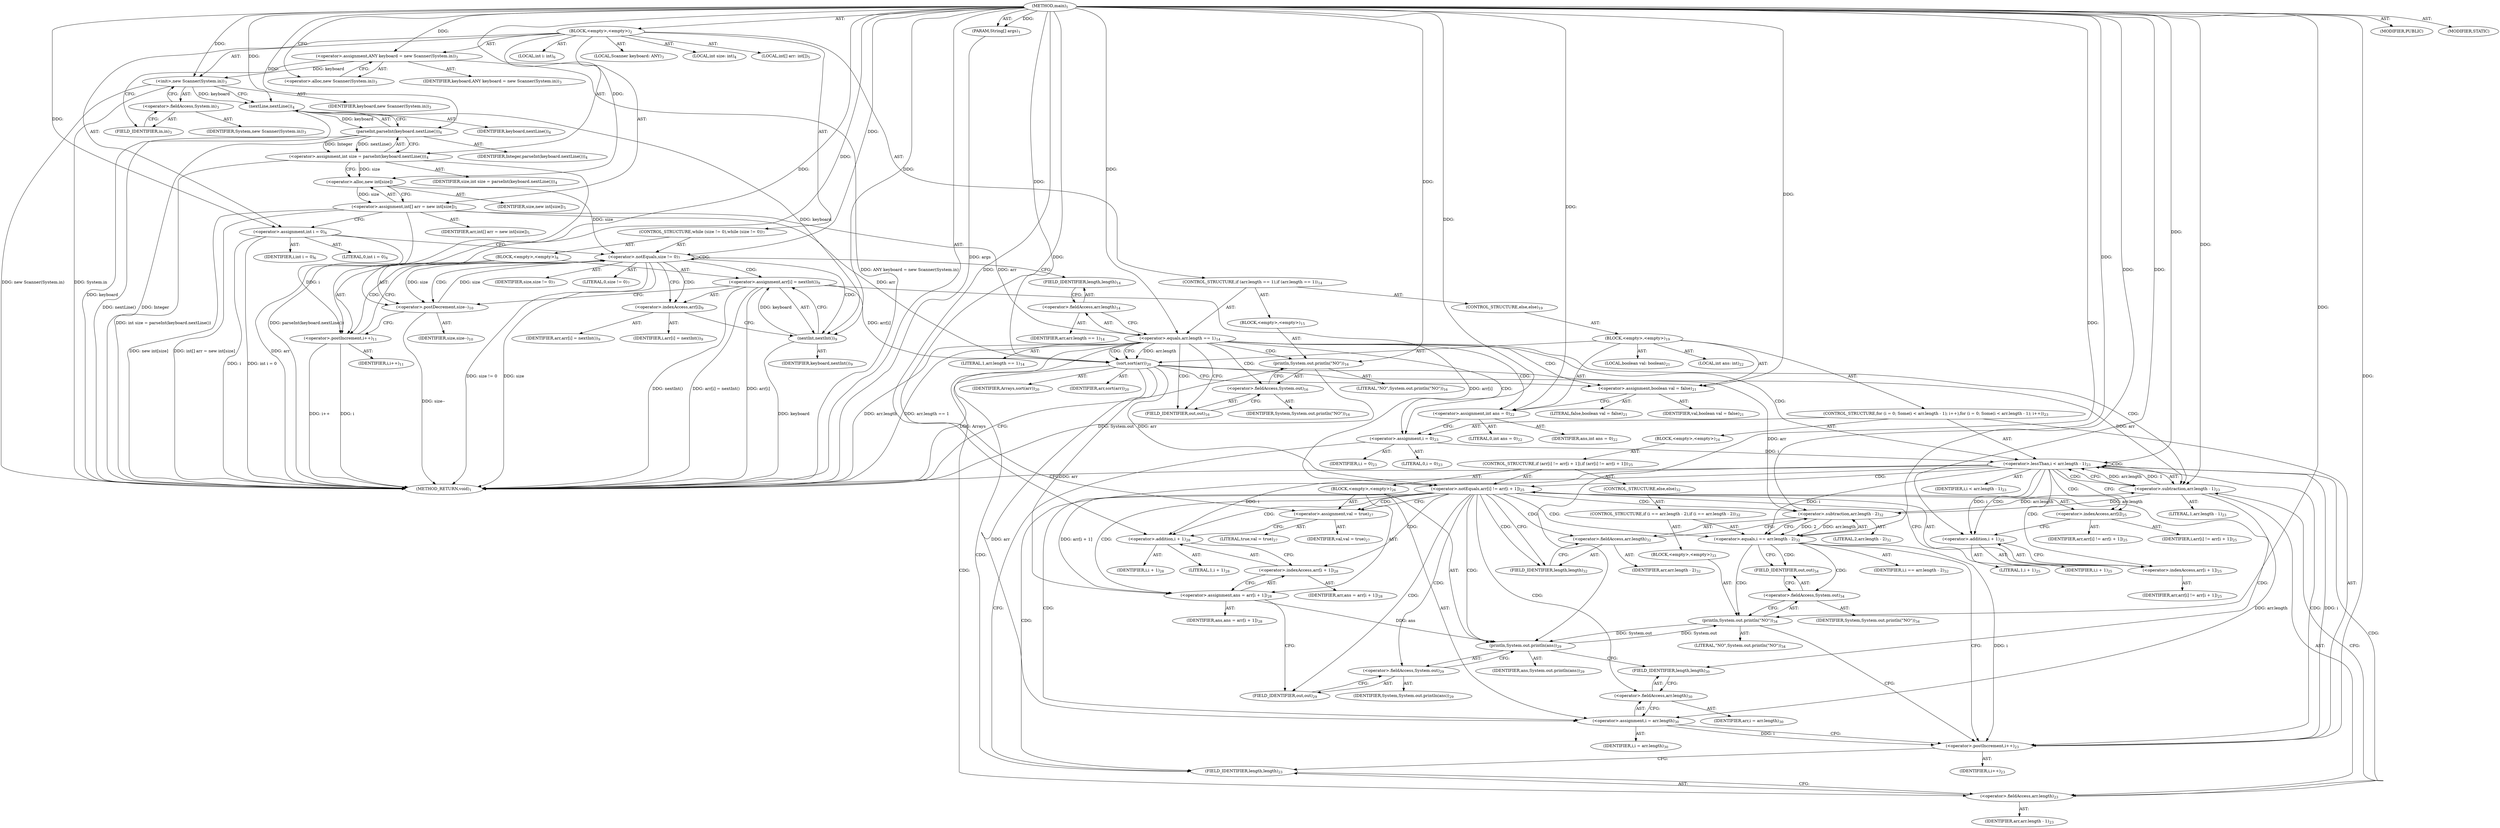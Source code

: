 digraph "main" {  
"19" [label = <(METHOD,main)<SUB>1</SUB>> ]
"20" [label = <(PARAM,String[] args)<SUB>1</SUB>> ]
"21" [label = <(BLOCK,&lt;empty&gt;,&lt;empty&gt;)<SUB>2</SUB>> ]
"4" [label = <(LOCAL,Scanner keyboard: ANY)<SUB>3</SUB>> ]
"22" [label = <(&lt;operator&gt;.assignment,ANY keyboard = new Scanner(System.in))<SUB>3</SUB>> ]
"23" [label = <(IDENTIFIER,keyboard,ANY keyboard = new Scanner(System.in))<SUB>3</SUB>> ]
"24" [label = <(&lt;operator&gt;.alloc,new Scanner(System.in))<SUB>3</SUB>> ]
"25" [label = <(&lt;init&gt;,new Scanner(System.in))<SUB>3</SUB>> ]
"3" [label = <(IDENTIFIER,keyboard,new Scanner(System.in))<SUB>3</SUB>> ]
"26" [label = <(&lt;operator&gt;.fieldAccess,System.in)<SUB>3</SUB>> ]
"27" [label = <(IDENTIFIER,System,new Scanner(System.in))<SUB>3</SUB>> ]
"28" [label = <(FIELD_IDENTIFIER,in,in)<SUB>3</SUB>> ]
"29" [label = <(LOCAL,int size: int)<SUB>4</SUB>> ]
"30" [label = <(&lt;operator&gt;.assignment,int size = parseInt(keyboard.nextLine()))<SUB>4</SUB>> ]
"31" [label = <(IDENTIFIER,size,int size = parseInt(keyboard.nextLine()))<SUB>4</SUB>> ]
"32" [label = <(parseInt,parseInt(keyboard.nextLine()))<SUB>4</SUB>> ]
"33" [label = <(IDENTIFIER,Integer,parseInt(keyboard.nextLine()))<SUB>4</SUB>> ]
"34" [label = <(nextLine,nextLine())<SUB>4</SUB>> ]
"35" [label = <(IDENTIFIER,keyboard,nextLine())<SUB>4</SUB>> ]
"36" [label = <(LOCAL,int[] arr: int[])<SUB>5</SUB>> ]
"37" [label = <(&lt;operator&gt;.assignment,int[] arr = new int[size])<SUB>5</SUB>> ]
"38" [label = <(IDENTIFIER,arr,int[] arr = new int[size])<SUB>5</SUB>> ]
"39" [label = <(&lt;operator&gt;.alloc,new int[size])> ]
"40" [label = <(IDENTIFIER,size,new int[size])<SUB>5</SUB>> ]
"41" [label = <(LOCAL,int i: int)<SUB>6</SUB>> ]
"42" [label = <(&lt;operator&gt;.assignment,int i = 0)<SUB>6</SUB>> ]
"43" [label = <(IDENTIFIER,i,int i = 0)<SUB>6</SUB>> ]
"44" [label = <(LITERAL,0,int i = 0)<SUB>6</SUB>> ]
"45" [label = <(CONTROL_STRUCTURE,while (size != 0),while (size != 0))<SUB>7</SUB>> ]
"46" [label = <(&lt;operator&gt;.notEquals,size != 0)<SUB>7</SUB>> ]
"47" [label = <(IDENTIFIER,size,size != 0)<SUB>7</SUB>> ]
"48" [label = <(LITERAL,0,size != 0)<SUB>7</SUB>> ]
"49" [label = <(BLOCK,&lt;empty&gt;,&lt;empty&gt;)<SUB>8</SUB>> ]
"50" [label = <(&lt;operator&gt;.assignment,arr[i] = nextInt())<SUB>9</SUB>> ]
"51" [label = <(&lt;operator&gt;.indexAccess,arr[i])<SUB>9</SUB>> ]
"52" [label = <(IDENTIFIER,arr,arr[i] = nextInt())<SUB>9</SUB>> ]
"53" [label = <(IDENTIFIER,i,arr[i] = nextInt())<SUB>9</SUB>> ]
"54" [label = <(nextInt,nextInt())<SUB>9</SUB>> ]
"55" [label = <(IDENTIFIER,keyboard,nextInt())<SUB>9</SUB>> ]
"56" [label = <(&lt;operator&gt;.postDecrement,size--)<SUB>10</SUB>> ]
"57" [label = <(IDENTIFIER,size,size--)<SUB>10</SUB>> ]
"58" [label = <(&lt;operator&gt;.postIncrement,i++)<SUB>11</SUB>> ]
"59" [label = <(IDENTIFIER,i,i++)<SUB>11</SUB>> ]
"60" [label = <(CONTROL_STRUCTURE,if (arr.length == 1),if (arr.length == 1))<SUB>14</SUB>> ]
"61" [label = <(&lt;operator&gt;.equals,arr.length == 1)<SUB>14</SUB>> ]
"62" [label = <(&lt;operator&gt;.fieldAccess,arr.length)<SUB>14</SUB>> ]
"63" [label = <(IDENTIFIER,arr,arr.length == 1)<SUB>14</SUB>> ]
"64" [label = <(FIELD_IDENTIFIER,length,length)<SUB>14</SUB>> ]
"65" [label = <(LITERAL,1,arr.length == 1)<SUB>14</SUB>> ]
"66" [label = <(BLOCK,&lt;empty&gt;,&lt;empty&gt;)<SUB>15</SUB>> ]
"67" [label = <(println,System.out.println(&quot;NO&quot;))<SUB>16</SUB>> ]
"68" [label = <(&lt;operator&gt;.fieldAccess,System.out)<SUB>16</SUB>> ]
"69" [label = <(IDENTIFIER,System,System.out.println(&quot;NO&quot;))<SUB>16</SUB>> ]
"70" [label = <(FIELD_IDENTIFIER,out,out)<SUB>16</SUB>> ]
"71" [label = <(LITERAL,&quot;NO&quot;,System.out.println(&quot;NO&quot;))<SUB>16</SUB>> ]
"72" [label = <(CONTROL_STRUCTURE,else,else)<SUB>19</SUB>> ]
"73" [label = <(BLOCK,&lt;empty&gt;,&lt;empty&gt;)<SUB>19</SUB>> ]
"74" [label = <(sort,sort(arr))<SUB>20</SUB>> ]
"75" [label = <(IDENTIFIER,Arrays,sort(arr))<SUB>20</SUB>> ]
"76" [label = <(IDENTIFIER,arr,sort(arr))<SUB>20</SUB>> ]
"77" [label = <(LOCAL,boolean val: boolean)<SUB>21</SUB>> ]
"78" [label = <(&lt;operator&gt;.assignment,boolean val = false)<SUB>21</SUB>> ]
"79" [label = <(IDENTIFIER,val,boolean val = false)<SUB>21</SUB>> ]
"80" [label = <(LITERAL,false,boolean val = false)<SUB>21</SUB>> ]
"81" [label = <(LOCAL,int ans: int)<SUB>22</SUB>> ]
"82" [label = <(&lt;operator&gt;.assignment,int ans = 0)<SUB>22</SUB>> ]
"83" [label = <(IDENTIFIER,ans,int ans = 0)<SUB>22</SUB>> ]
"84" [label = <(LITERAL,0,int ans = 0)<SUB>22</SUB>> ]
"85" [label = <(CONTROL_STRUCTURE,for (i = 0; Some(i &lt; arr.length - 1); i++),for (i = 0; Some(i &lt; arr.length - 1); i++))<SUB>23</SUB>> ]
"86" [label = <(&lt;operator&gt;.assignment,i = 0)<SUB>23</SUB>> ]
"87" [label = <(IDENTIFIER,i,i = 0)<SUB>23</SUB>> ]
"88" [label = <(LITERAL,0,i = 0)<SUB>23</SUB>> ]
"89" [label = <(&lt;operator&gt;.lessThan,i &lt; arr.length - 1)<SUB>23</SUB>> ]
"90" [label = <(IDENTIFIER,i,i &lt; arr.length - 1)<SUB>23</SUB>> ]
"91" [label = <(&lt;operator&gt;.subtraction,arr.length - 1)<SUB>23</SUB>> ]
"92" [label = <(&lt;operator&gt;.fieldAccess,arr.length)<SUB>23</SUB>> ]
"93" [label = <(IDENTIFIER,arr,arr.length - 1)<SUB>23</SUB>> ]
"94" [label = <(FIELD_IDENTIFIER,length,length)<SUB>23</SUB>> ]
"95" [label = <(LITERAL,1,arr.length - 1)<SUB>23</SUB>> ]
"96" [label = <(&lt;operator&gt;.postIncrement,i++)<SUB>23</SUB>> ]
"97" [label = <(IDENTIFIER,i,i++)<SUB>23</SUB>> ]
"98" [label = <(BLOCK,&lt;empty&gt;,&lt;empty&gt;)<SUB>24</SUB>> ]
"99" [label = <(CONTROL_STRUCTURE,if (arr[i] != arr[i + 1]),if (arr[i] != arr[i + 1]))<SUB>25</SUB>> ]
"100" [label = <(&lt;operator&gt;.notEquals,arr[i] != arr[i + 1])<SUB>25</SUB>> ]
"101" [label = <(&lt;operator&gt;.indexAccess,arr[i])<SUB>25</SUB>> ]
"102" [label = <(IDENTIFIER,arr,arr[i] != arr[i + 1])<SUB>25</SUB>> ]
"103" [label = <(IDENTIFIER,i,arr[i] != arr[i + 1])<SUB>25</SUB>> ]
"104" [label = <(&lt;operator&gt;.indexAccess,arr[i + 1])<SUB>25</SUB>> ]
"105" [label = <(IDENTIFIER,arr,arr[i] != arr[i + 1])<SUB>25</SUB>> ]
"106" [label = <(&lt;operator&gt;.addition,i + 1)<SUB>25</SUB>> ]
"107" [label = <(IDENTIFIER,i,i + 1)<SUB>25</SUB>> ]
"108" [label = <(LITERAL,1,i + 1)<SUB>25</SUB>> ]
"109" [label = <(BLOCK,&lt;empty&gt;,&lt;empty&gt;)<SUB>26</SUB>> ]
"110" [label = <(&lt;operator&gt;.assignment,val = true)<SUB>27</SUB>> ]
"111" [label = <(IDENTIFIER,val,val = true)<SUB>27</SUB>> ]
"112" [label = <(LITERAL,true,val = true)<SUB>27</SUB>> ]
"113" [label = <(&lt;operator&gt;.assignment,ans = arr[i + 1])<SUB>28</SUB>> ]
"114" [label = <(IDENTIFIER,ans,ans = arr[i + 1])<SUB>28</SUB>> ]
"115" [label = <(&lt;operator&gt;.indexAccess,arr[i + 1])<SUB>28</SUB>> ]
"116" [label = <(IDENTIFIER,arr,ans = arr[i + 1])<SUB>28</SUB>> ]
"117" [label = <(&lt;operator&gt;.addition,i + 1)<SUB>28</SUB>> ]
"118" [label = <(IDENTIFIER,i,i + 1)<SUB>28</SUB>> ]
"119" [label = <(LITERAL,1,i + 1)<SUB>28</SUB>> ]
"120" [label = <(println,System.out.println(ans))<SUB>29</SUB>> ]
"121" [label = <(&lt;operator&gt;.fieldAccess,System.out)<SUB>29</SUB>> ]
"122" [label = <(IDENTIFIER,System,System.out.println(ans))<SUB>29</SUB>> ]
"123" [label = <(FIELD_IDENTIFIER,out,out)<SUB>29</SUB>> ]
"124" [label = <(IDENTIFIER,ans,System.out.println(ans))<SUB>29</SUB>> ]
"125" [label = <(&lt;operator&gt;.assignment,i = arr.length)<SUB>30</SUB>> ]
"126" [label = <(IDENTIFIER,i,i = arr.length)<SUB>30</SUB>> ]
"127" [label = <(&lt;operator&gt;.fieldAccess,arr.length)<SUB>30</SUB>> ]
"128" [label = <(IDENTIFIER,arr,i = arr.length)<SUB>30</SUB>> ]
"129" [label = <(FIELD_IDENTIFIER,length,length)<SUB>30</SUB>> ]
"130" [label = <(CONTROL_STRUCTURE,else,else)<SUB>32</SUB>> ]
"131" [label = <(CONTROL_STRUCTURE,if (i == arr.length - 2),if (i == arr.length - 2))<SUB>32</SUB>> ]
"132" [label = <(&lt;operator&gt;.equals,i == arr.length - 2)<SUB>32</SUB>> ]
"133" [label = <(IDENTIFIER,i,i == arr.length - 2)<SUB>32</SUB>> ]
"134" [label = <(&lt;operator&gt;.subtraction,arr.length - 2)<SUB>32</SUB>> ]
"135" [label = <(&lt;operator&gt;.fieldAccess,arr.length)<SUB>32</SUB>> ]
"136" [label = <(IDENTIFIER,arr,arr.length - 2)<SUB>32</SUB>> ]
"137" [label = <(FIELD_IDENTIFIER,length,length)<SUB>32</SUB>> ]
"138" [label = <(LITERAL,2,arr.length - 2)<SUB>32</SUB>> ]
"139" [label = <(BLOCK,&lt;empty&gt;,&lt;empty&gt;)<SUB>33</SUB>> ]
"140" [label = <(println,System.out.println(&quot;NO&quot;))<SUB>34</SUB>> ]
"141" [label = <(&lt;operator&gt;.fieldAccess,System.out)<SUB>34</SUB>> ]
"142" [label = <(IDENTIFIER,System,System.out.println(&quot;NO&quot;))<SUB>34</SUB>> ]
"143" [label = <(FIELD_IDENTIFIER,out,out)<SUB>34</SUB>> ]
"144" [label = <(LITERAL,&quot;NO&quot;,System.out.println(&quot;NO&quot;))<SUB>34</SUB>> ]
"145" [label = <(MODIFIER,PUBLIC)> ]
"146" [label = <(MODIFIER,STATIC)> ]
"147" [label = <(METHOD_RETURN,void)<SUB>1</SUB>> ]
  "19" -> "20"  [ label = "AST: "] 
  "19" -> "21"  [ label = "AST: "] 
  "19" -> "145"  [ label = "AST: "] 
  "19" -> "146"  [ label = "AST: "] 
  "19" -> "147"  [ label = "AST: "] 
  "21" -> "4"  [ label = "AST: "] 
  "21" -> "22"  [ label = "AST: "] 
  "21" -> "25"  [ label = "AST: "] 
  "21" -> "29"  [ label = "AST: "] 
  "21" -> "30"  [ label = "AST: "] 
  "21" -> "36"  [ label = "AST: "] 
  "21" -> "37"  [ label = "AST: "] 
  "21" -> "41"  [ label = "AST: "] 
  "21" -> "42"  [ label = "AST: "] 
  "21" -> "45"  [ label = "AST: "] 
  "21" -> "60"  [ label = "AST: "] 
  "22" -> "23"  [ label = "AST: "] 
  "22" -> "24"  [ label = "AST: "] 
  "25" -> "3"  [ label = "AST: "] 
  "25" -> "26"  [ label = "AST: "] 
  "26" -> "27"  [ label = "AST: "] 
  "26" -> "28"  [ label = "AST: "] 
  "30" -> "31"  [ label = "AST: "] 
  "30" -> "32"  [ label = "AST: "] 
  "32" -> "33"  [ label = "AST: "] 
  "32" -> "34"  [ label = "AST: "] 
  "34" -> "35"  [ label = "AST: "] 
  "37" -> "38"  [ label = "AST: "] 
  "37" -> "39"  [ label = "AST: "] 
  "39" -> "40"  [ label = "AST: "] 
  "42" -> "43"  [ label = "AST: "] 
  "42" -> "44"  [ label = "AST: "] 
  "45" -> "46"  [ label = "AST: "] 
  "45" -> "49"  [ label = "AST: "] 
  "46" -> "47"  [ label = "AST: "] 
  "46" -> "48"  [ label = "AST: "] 
  "49" -> "50"  [ label = "AST: "] 
  "49" -> "56"  [ label = "AST: "] 
  "49" -> "58"  [ label = "AST: "] 
  "50" -> "51"  [ label = "AST: "] 
  "50" -> "54"  [ label = "AST: "] 
  "51" -> "52"  [ label = "AST: "] 
  "51" -> "53"  [ label = "AST: "] 
  "54" -> "55"  [ label = "AST: "] 
  "56" -> "57"  [ label = "AST: "] 
  "58" -> "59"  [ label = "AST: "] 
  "60" -> "61"  [ label = "AST: "] 
  "60" -> "66"  [ label = "AST: "] 
  "60" -> "72"  [ label = "AST: "] 
  "61" -> "62"  [ label = "AST: "] 
  "61" -> "65"  [ label = "AST: "] 
  "62" -> "63"  [ label = "AST: "] 
  "62" -> "64"  [ label = "AST: "] 
  "66" -> "67"  [ label = "AST: "] 
  "67" -> "68"  [ label = "AST: "] 
  "67" -> "71"  [ label = "AST: "] 
  "68" -> "69"  [ label = "AST: "] 
  "68" -> "70"  [ label = "AST: "] 
  "72" -> "73"  [ label = "AST: "] 
  "73" -> "74"  [ label = "AST: "] 
  "73" -> "77"  [ label = "AST: "] 
  "73" -> "78"  [ label = "AST: "] 
  "73" -> "81"  [ label = "AST: "] 
  "73" -> "82"  [ label = "AST: "] 
  "73" -> "85"  [ label = "AST: "] 
  "74" -> "75"  [ label = "AST: "] 
  "74" -> "76"  [ label = "AST: "] 
  "78" -> "79"  [ label = "AST: "] 
  "78" -> "80"  [ label = "AST: "] 
  "82" -> "83"  [ label = "AST: "] 
  "82" -> "84"  [ label = "AST: "] 
  "85" -> "86"  [ label = "AST: "] 
  "85" -> "89"  [ label = "AST: "] 
  "85" -> "96"  [ label = "AST: "] 
  "85" -> "98"  [ label = "AST: "] 
  "86" -> "87"  [ label = "AST: "] 
  "86" -> "88"  [ label = "AST: "] 
  "89" -> "90"  [ label = "AST: "] 
  "89" -> "91"  [ label = "AST: "] 
  "91" -> "92"  [ label = "AST: "] 
  "91" -> "95"  [ label = "AST: "] 
  "92" -> "93"  [ label = "AST: "] 
  "92" -> "94"  [ label = "AST: "] 
  "96" -> "97"  [ label = "AST: "] 
  "98" -> "99"  [ label = "AST: "] 
  "99" -> "100"  [ label = "AST: "] 
  "99" -> "109"  [ label = "AST: "] 
  "99" -> "130"  [ label = "AST: "] 
  "100" -> "101"  [ label = "AST: "] 
  "100" -> "104"  [ label = "AST: "] 
  "101" -> "102"  [ label = "AST: "] 
  "101" -> "103"  [ label = "AST: "] 
  "104" -> "105"  [ label = "AST: "] 
  "104" -> "106"  [ label = "AST: "] 
  "106" -> "107"  [ label = "AST: "] 
  "106" -> "108"  [ label = "AST: "] 
  "109" -> "110"  [ label = "AST: "] 
  "109" -> "113"  [ label = "AST: "] 
  "109" -> "120"  [ label = "AST: "] 
  "109" -> "125"  [ label = "AST: "] 
  "110" -> "111"  [ label = "AST: "] 
  "110" -> "112"  [ label = "AST: "] 
  "113" -> "114"  [ label = "AST: "] 
  "113" -> "115"  [ label = "AST: "] 
  "115" -> "116"  [ label = "AST: "] 
  "115" -> "117"  [ label = "AST: "] 
  "117" -> "118"  [ label = "AST: "] 
  "117" -> "119"  [ label = "AST: "] 
  "120" -> "121"  [ label = "AST: "] 
  "120" -> "124"  [ label = "AST: "] 
  "121" -> "122"  [ label = "AST: "] 
  "121" -> "123"  [ label = "AST: "] 
  "125" -> "126"  [ label = "AST: "] 
  "125" -> "127"  [ label = "AST: "] 
  "127" -> "128"  [ label = "AST: "] 
  "127" -> "129"  [ label = "AST: "] 
  "130" -> "131"  [ label = "AST: "] 
  "131" -> "132"  [ label = "AST: "] 
  "131" -> "139"  [ label = "AST: "] 
  "132" -> "133"  [ label = "AST: "] 
  "132" -> "134"  [ label = "AST: "] 
  "134" -> "135"  [ label = "AST: "] 
  "134" -> "138"  [ label = "AST: "] 
  "135" -> "136"  [ label = "AST: "] 
  "135" -> "137"  [ label = "AST: "] 
  "139" -> "140"  [ label = "AST: "] 
  "140" -> "141"  [ label = "AST: "] 
  "140" -> "144"  [ label = "AST: "] 
  "141" -> "142"  [ label = "AST: "] 
  "141" -> "143"  [ label = "AST: "] 
  "22" -> "28"  [ label = "CFG: "] 
  "25" -> "34"  [ label = "CFG: "] 
  "30" -> "39"  [ label = "CFG: "] 
  "37" -> "42"  [ label = "CFG: "] 
  "42" -> "46"  [ label = "CFG: "] 
  "24" -> "22"  [ label = "CFG: "] 
  "26" -> "25"  [ label = "CFG: "] 
  "32" -> "30"  [ label = "CFG: "] 
  "39" -> "37"  [ label = "CFG: "] 
  "46" -> "51"  [ label = "CFG: "] 
  "46" -> "64"  [ label = "CFG: "] 
  "61" -> "70"  [ label = "CFG: "] 
  "61" -> "74"  [ label = "CFG: "] 
  "28" -> "26"  [ label = "CFG: "] 
  "34" -> "32"  [ label = "CFG: "] 
  "50" -> "56"  [ label = "CFG: "] 
  "56" -> "58"  [ label = "CFG: "] 
  "58" -> "46"  [ label = "CFG: "] 
  "62" -> "61"  [ label = "CFG: "] 
  "67" -> "147"  [ label = "CFG: "] 
  "51" -> "54"  [ label = "CFG: "] 
  "54" -> "50"  [ label = "CFG: "] 
  "64" -> "62"  [ label = "CFG: "] 
  "68" -> "67"  [ label = "CFG: "] 
  "74" -> "78"  [ label = "CFG: "] 
  "78" -> "82"  [ label = "CFG: "] 
  "82" -> "86"  [ label = "CFG: "] 
  "70" -> "68"  [ label = "CFG: "] 
  "86" -> "94"  [ label = "CFG: "] 
  "89" -> "147"  [ label = "CFG: "] 
  "89" -> "101"  [ label = "CFG: "] 
  "96" -> "94"  [ label = "CFG: "] 
  "91" -> "89"  [ label = "CFG: "] 
  "92" -> "91"  [ label = "CFG: "] 
  "100" -> "110"  [ label = "CFG: "] 
  "100" -> "137"  [ label = "CFG: "] 
  "94" -> "92"  [ label = "CFG: "] 
  "101" -> "106"  [ label = "CFG: "] 
  "104" -> "100"  [ label = "CFG: "] 
  "110" -> "117"  [ label = "CFG: "] 
  "113" -> "123"  [ label = "CFG: "] 
  "120" -> "129"  [ label = "CFG: "] 
  "125" -> "96"  [ label = "CFG: "] 
  "106" -> "104"  [ label = "CFG: "] 
  "115" -> "113"  [ label = "CFG: "] 
  "121" -> "120"  [ label = "CFG: "] 
  "127" -> "125"  [ label = "CFG: "] 
  "132" -> "143"  [ label = "CFG: "] 
  "132" -> "96"  [ label = "CFG: "] 
  "117" -> "115"  [ label = "CFG: "] 
  "123" -> "121"  [ label = "CFG: "] 
  "129" -> "127"  [ label = "CFG: "] 
  "134" -> "132"  [ label = "CFG: "] 
  "140" -> "96"  [ label = "CFG: "] 
  "135" -> "134"  [ label = "CFG: "] 
  "141" -> "140"  [ label = "CFG: "] 
  "137" -> "135"  [ label = "CFG: "] 
  "143" -> "141"  [ label = "CFG: "] 
  "19" -> "24"  [ label = "CFG: "] 
  "20" -> "147"  [ label = "DDG: args"] 
  "22" -> "147"  [ label = "DDG: ANY keyboard = new Scanner(System.in)"] 
  "25" -> "147"  [ label = "DDG: System.in"] 
  "25" -> "147"  [ label = "DDG: new Scanner(System.in)"] 
  "34" -> "147"  [ label = "DDG: keyboard"] 
  "32" -> "147"  [ label = "DDG: nextLine()"] 
  "30" -> "147"  [ label = "DDG: parseInt(keyboard.nextLine())"] 
  "30" -> "147"  [ label = "DDG: int size = parseInt(keyboard.nextLine())"] 
  "37" -> "147"  [ label = "DDG: arr"] 
  "37" -> "147"  [ label = "DDG: new int[size]"] 
  "37" -> "147"  [ label = "DDG: int[] arr = new int[size]"] 
  "42" -> "147"  [ label = "DDG: i"] 
  "42" -> "147"  [ label = "DDG: int i = 0"] 
  "46" -> "147"  [ label = "DDG: size"] 
  "46" -> "147"  [ label = "DDG: size != 0"] 
  "61" -> "147"  [ label = "DDG: arr.length"] 
  "61" -> "147"  [ label = "DDG: arr.length == 1"] 
  "67" -> "147"  [ label = "DDG: System.out"] 
  "50" -> "147"  [ label = "DDG: arr[i]"] 
  "54" -> "147"  [ label = "DDG: keyboard"] 
  "50" -> "147"  [ label = "DDG: nextInt()"] 
  "50" -> "147"  [ label = "DDG: arr[i] = nextInt()"] 
  "56" -> "147"  [ label = "DDG: size--"] 
  "58" -> "147"  [ label = "DDG: i"] 
  "58" -> "147"  [ label = "DDG: i++"] 
  "74" -> "147"  [ label = "DDG: Arrays"] 
  "32" -> "147"  [ label = "DDG: Integer"] 
  "19" -> "20"  [ label = "DDG: "] 
  "19" -> "22"  [ label = "DDG: "] 
  "32" -> "30"  [ label = "DDG: Integer"] 
  "32" -> "30"  [ label = "DDG: nextLine()"] 
  "39" -> "37"  [ label = "DDG: size"] 
  "19" -> "42"  [ label = "DDG: "] 
  "22" -> "25"  [ label = "DDG: keyboard"] 
  "19" -> "25"  [ label = "DDG: "] 
  "19" -> "32"  [ label = "DDG: "] 
  "34" -> "32"  [ label = "DDG: keyboard"] 
  "30" -> "39"  [ label = "DDG: size"] 
  "19" -> "39"  [ label = "DDG: "] 
  "39" -> "46"  [ label = "DDG: size"] 
  "56" -> "46"  [ label = "DDG: size"] 
  "19" -> "46"  [ label = "DDG: "] 
  "54" -> "50"  [ label = "DDG: keyboard"] 
  "37" -> "61"  [ label = "DDG: arr"] 
  "19" -> "61"  [ label = "DDG: "] 
  "25" -> "34"  [ label = "DDG: keyboard"] 
  "19" -> "34"  [ label = "DDG: "] 
  "46" -> "56"  [ label = "DDG: size"] 
  "19" -> "56"  [ label = "DDG: "] 
  "42" -> "58"  [ label = "DDG: i"] 
  "19" -> "58"  [ label = "DDG: "] 
  "19" -> "67"  [ label = "DDG: "] 
  "19" -> "78"  [ label = "DDG: "] 
  "19" -> "82"  [ label = "DDG: "] 
  "34" -> "54"  [ label = "DDG: keyboard"] 
  "19" -> "54"  [ label = "DDG: "] 
  "19" -> "74"  [ label = "DDG: "] 
  "37" -> "74"  [ label = "DDG: arr"] 
  "61" -> "74"  [ label = "DDG: arr.length"] 
  "50" -> "74"  [ label = "DDG: arr[i]"] 
  "19" -> "86"  [ label = "DDG: "] 
  "86" -> "89"  [ label = "DDG: i"] 
  "96" -> "89"  [ label = "DDG: i"] 
  "19" -> "89"  [ label = "DDG: "] 
  "91" -> "89"  [ label = "DDG: arr.length"] 
  "91" -> "89"  [ label = "DDG: 1"] 
  "132" -> "96"  [ label = "DDG: i"] 
  "125" -> "96"  [ label = "DDG: i"] 
  "19" -> "96"  [ label = "DDG: "] 
  "74" -> "91"  [ label = "DDG: arr"] 
  "134" -> "91"  [ label = "DDG: arr.length"] 
  "19" -> "91"  [ label = "DDG: "] 
  "74" -> "100"  [ label = "DDG: arr"] 
  "50" -> "100"  [ label = "DDG: arr[i]"] 
  "19" -> "110"  [ label = "DDG: "] 
  "74" -> "113"  [ label = "DDG: arr"] 
  "100" -> "113"  [ label = "DDG: arr[i + 1]"] 
  "74" -> "125"  [ label = "DDG: arr"] 
  "91" -> "125"  [ label = "DDG: arr.length"] 
  "140" -> "120"  [ label = "DDG: System.out"] 
  "113" -> "120"  [ label = "DDG: ans"] 
  "19" -> "120"  [ label = "DDG: "] 
  "89" -> "106"  [ label = "DDG: i"] 
  "19" -> "106"  [ label = "DDG: "] 
  "19" -> "132"  [ label = "DDG: "] 
  "89" -> "132"  [ label = "DDG: i"] 
  "134" -> "132"  [ label = "DDG: arr.length"] 
  "134" -> "132"  [ label = "DDG: 2"] 
  "19" -> "117"  [ label = "DDG: "] 
  "89" -> "117"  [ label = "DDG: i"] 
  "74" -> "134"  [ label = "DDG: arr"] 
  "91" -> "134"  [ label = "DDG: arr.length"] 
  "19" -> "134"  [ label = "DDG: "] 
  "120" -> "140"  [ label = "DDG: System.out"] 
  "19" -> "140"  [ label = "DDG: "] 
  "46" -> "51"  [ label = "CDG: "] 
  "46" -> "46"  [ label = "CDG: "] 
  "46" -> "56"  [ label = "CDG: "] 
  "46" -> "50"  [ label = "CDG: "] 
  "46" -> "54"  [ label = "CDG: "] 
  "46" -> "58"  [ label = "CDG: "] 
  "61" -> "94"  [ label = "CDG: "] 
  "61" -> "68"  [ label = "CDG: "] 
  "61" -> "89"  [ label = "CDG: "] 
  "61" -> "67"  [ label = "CDG: "] 
  "61" -> "74"  [ label = "CDG: "] 
  "61" -> "92"  [ label = "CDG: "] 
  "61" -> "91"  [ label = "CDG: "] 
  "61" -> "82"  [ label = "CDG: "] 
  "61" -> "70"  [ label = "CDG: "] 
  "61" -> "78"  [ label = "CDG: "] 
  "61" -> "86"  [ label = "CDG: "] 
  "89" -> "94"  [ label = "CDG: "] 
  "89" -> "96"  [ label = "CDG: "] 
  "89" -> "89"  [ label = "CDG: "] 
  "89" -> "104"  [ label = "CDG: "] 
  "89" -> "92"  [ label = "CDG: "] 
  "89" -> "106"  [ label = "CDG: "] 
  "89" -> "91"  [ label = "CDG: "] 
  "89" -> "101"  [ label = "CDG: "] 
  "89" -> "100"  [ label = "CDG: "] 
  "100" -> "115"  [ label = "CDG: "] 
  "100" -> "120"  [ label = "CDG: "] 
  "100" -> "113"  [ label = "CDG: "] 
  "100" -> "132"  [ label = "CDG: "] 
  "100" -> "121"  [ label = "CDG: "] 
  "100" -> "123"  [ label = "CDG: "] 
  "100" -> "129"  [ label = "CDG: "] 
  "100" -> "134"  [ label = "CDG: "] 
  "100" -> "137"  [ label = "CDG: "] 
  "100" -> "135"  [ label = "CDG: "] 
  "100" -> "110"  [ label = "CDG: "] 
  "100" -> "117"  [ label = "CDG: "] 
  "100" -> "127"  [ label = "CDG: "] 
  "100" -> "125"  [ label = "CDG: "] 
  "132" -> "141"  [ label = "CDG: "] 
  "132" -> "140"  [ label = "CDG: "] 
  "132" -> "143"  [ label = "CDG: "] 
}
